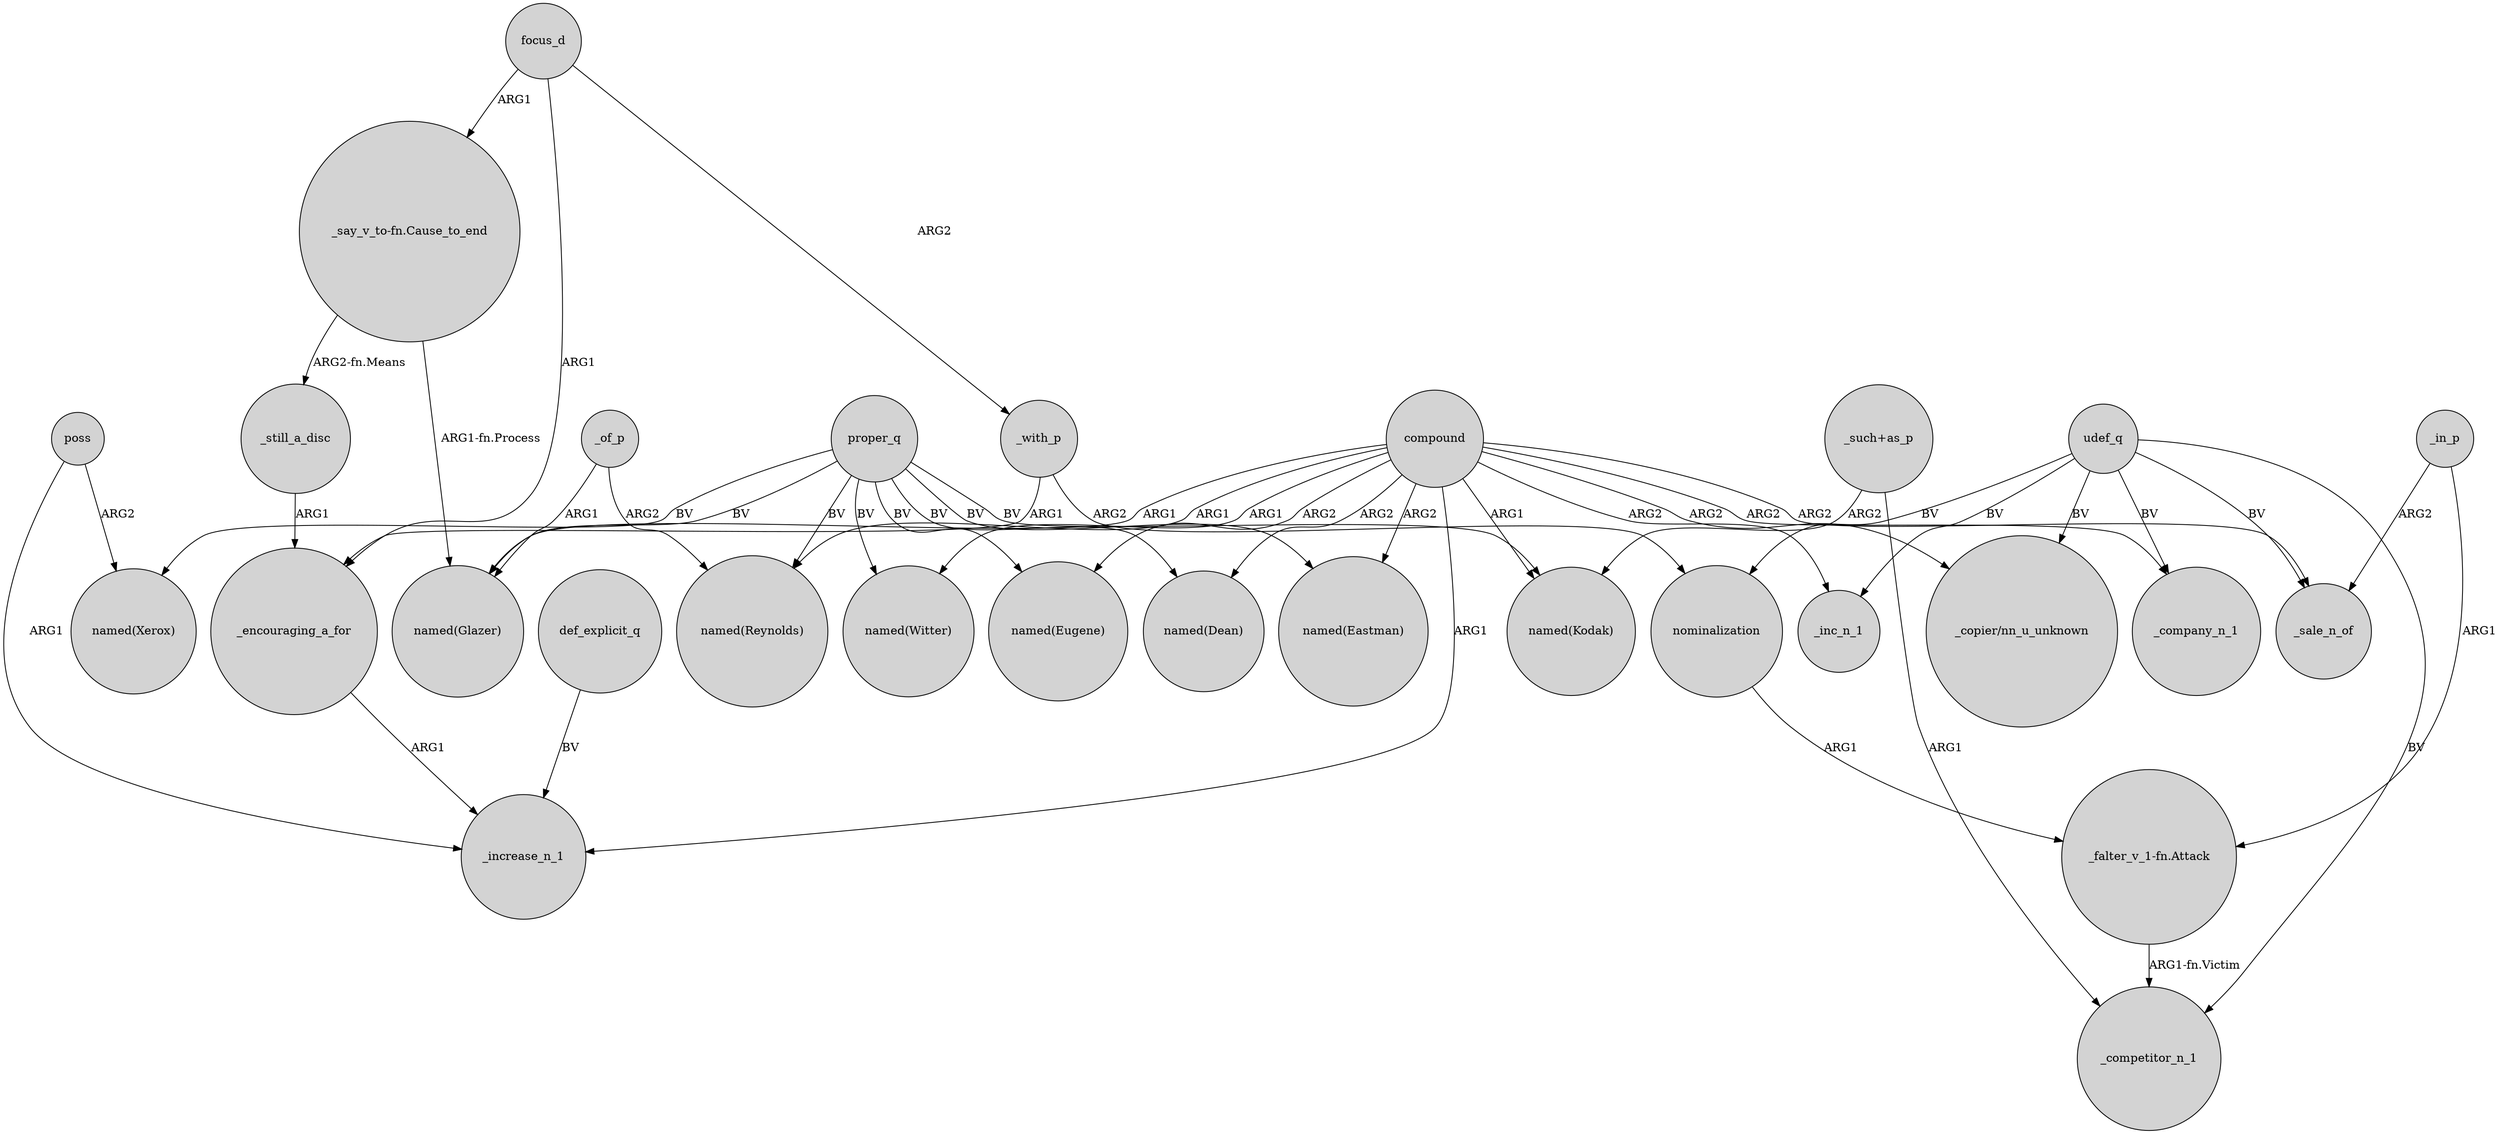 digraph {
	node [shape=circle style=filled]
	compound -> "named(Dean)" [label=ARG2]
	def_explicit_q -> _increase_n_1 [label=BV]
	_still_a_disc -> _encouraging_a_for [label=ARG1]
	compound -> _increase_n_1 [label=ARG1]
	_with_p -> _encouraging_a_for [label=ARG1]
	focus_d -> _with_p [label=ARG2]
	"_such+as_p" -> _competitor_n_1 [label=ARG1]
	compound -> _company_n_1 [label=ARG2]
	_encouraging_a_for -> _increase_n_1 [label=ARG1]
	focus_d -> "_say_v_to-fn.Cause_to_end" [label=ARG1]
	udef_q -> _company_n_1 [label=BV]
	proper_q -> "named(Eugene)" [label=BV]
	_in_p -> _sale_n_of [label=ARG2]
	proper_q -> "named(Xerox)" [label=BV]
	udef_q -> nominalization [label=BV]
	"_falter_v_1-fn.Attack" -> _competitor_n_1 [label="ARG1-fn.Victim"]
	focus_d -> _encouraging_a_for [label=ARG1]
	nominalization -> "_falter_v_1-fn.Attack" [label=ARG1]
	poss -> _increase_n_1 [label=ARG1]
	udef_q -> _sale_n_of [label=BV]
	"_such+as_p" -> "named(Kodak)" [label=ARG2]
	proper_q -> "named(Glazer)" [label=BV]
	proper_q -> "named(Witter)" [label=BV]
	udef_q -> _inc_n_1 [label=BV]
	"_say_v_to-fn.Cause_to_end" -> "named(Glazer)" [label="ARG1-fn.Process"]
	compound -> _inc_n_1 [label=ARG2]
	compound -> "named(Kodak)" [label=ARG1]
	compound -> "named(Glazer)" [label=ARG1]
	compound -> "named(Eastman)" [label=ARG2]
	proper_q -> "named(Eastman)" [label=BV]
	proper_q -> "named(Reynolds)" [label=BV]
	compound -> "_copier/nn_u_unknown" [label=ARG2]
	_of_p -> "named(Glazer)" [label=ARG1]
	udef_q -> "_copier/nn_u_unknown" [label=BV]
	compound -> "named(Reynolds)" [label=ARG1]
	"_say_v_to-fn.Cause_to_end" -> _still_a_disc [label="ARG2-fn.Means"]
	poss -> "named(Xerox)" [label=ARG2]
	proper_q -> "named(Kodak)" [label=BV]
	udef_q -> _competitor_n_1 [label=BV]
	_of_p -> "named(Reynolds)" [label=ARG2]
	proper_q -> "named(Dean)" [label=BV]
	compound -> "named(Witter)" [label=ARG1]
	_in_p -> "_falter_v_1-fn.Attack" [label=ARG1]
	compound -> "named(Eugene)" [label=ARG2]
	compound -> _sale_n_of [label=ARG2]
	_with_p -> nominalization [label=ARG2]
}
